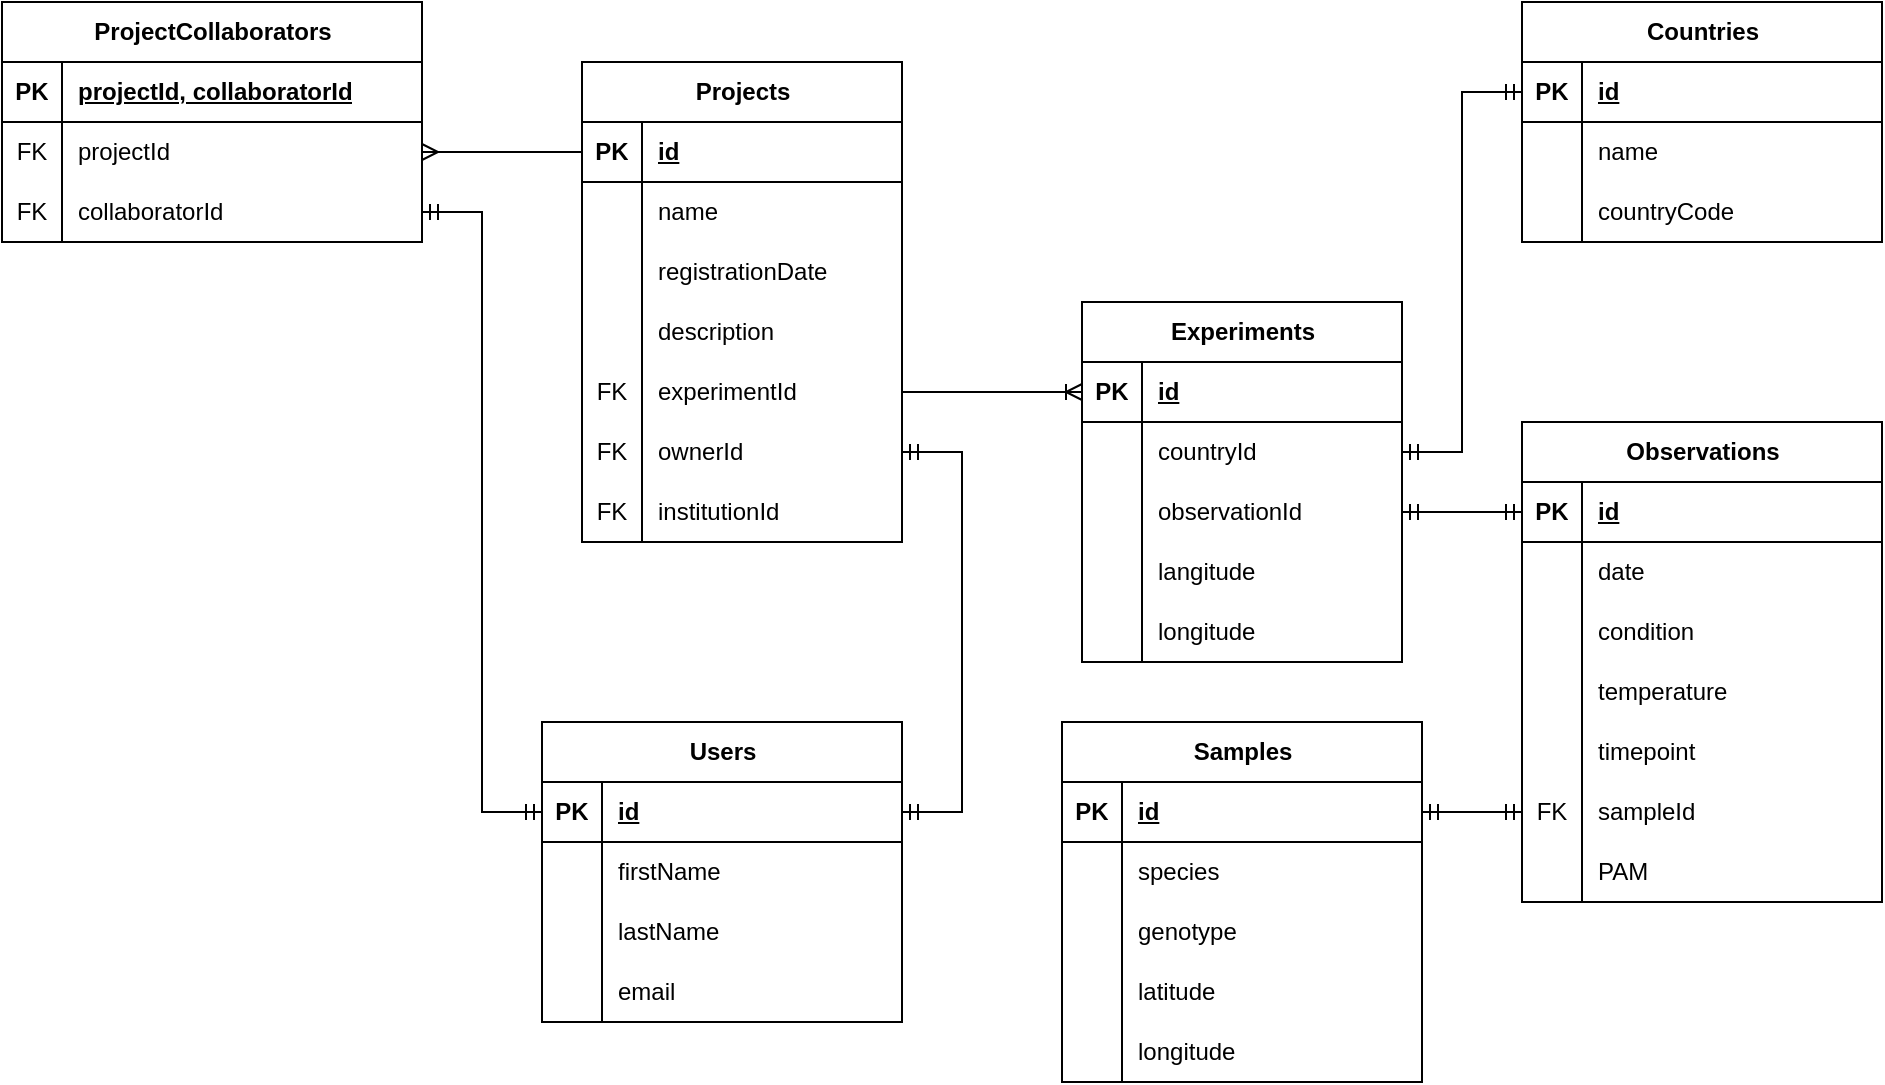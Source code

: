<mxfile version="22.1.11" type="github">
  <diagram name="Page-1" id="2ca16b54-16f6-2749-3443-fa8db7711227">
    <mxGraphModel dx="2074" dy="1998" grid="1" gridSize="10" guides="1" tooltips="1" connect="1" arrows="1" fold="1" page="1" pageScale="1" pageWidth="1100" pageHeight="850" background="none" math="0" shadow="0">
      <root>
        <mxCell id="0" />
        <mxCell id="1" parent="0" />
        <mxCell id="7ds3OJIZfUfaJm7loMcA-26" value="Users" style="shape=table;startSize=30;container=1;collapsible=1;childLayout=tableLayout;fixedRows=1;rowLines=0;fontStyle=1;align=center;resizeLast=1;html=1;flipH=1;" parent="1" vertex="1">
          <mxGeometry x="350" y="160" width="180" height="150" as="geometry" />
        </mxCell>
        <mxCell id="7ds3OJIZfUfaJm7loMcA-27" value="" style="shape=tableRow;horizontal=0;startSize=0;swimlaneHead=0;swimlaneBody=0;fillColor=none;collapsible=0;dropTarget=0;points=[[0,0.5],[1,0.5]];portConstraint=eastwest;top=0;left=0;right=0;bottom=1;" parent="7ds3OJIZfUfaJm7loMcA-26" vertex="1">
          <mxGeometry y="30" width="180" height="30" as="geometry" />
        </mxCell>
        <mxCell id="7ds3OJIZfUfaJm7loMcA-28" value="PK" style="shape=partialRectangle;connectable=0;fillColor=none;top=0;left=0;bottom=0;right=0;fontStyle=1;overflow=hidden;whiteSpace=wrap;html=1;" parent="7ds3OJIZfUfaJm7loMcA-27" vertex="1">
          <mxGeometry width="30" height="30" as="geometry">
            <mxRectangle width="30" height="30" as="alternateBounds" />
          </mxGeometry>
        </mxCell>
        <mxCell id="7ds3OJIZfUfaJm7loMcA-29" value="id" style="shape=partialRectangle;connectable=0;fillColor=none;top=0;left=0;bottom=0;right=0;align=left;spacingLeft=6;fontStyle=5;overflow=hidden;whiteSpace=wrap;html=1;" parent="7ds3OJIZfUfaJm7loMcA-27" vertex="1">
          <mxGeometry x="30" width="150" height="30" as="geometry">
            <mxRectangle width="150" height="30" as="alternateBounds" />
          </mxGeometry>
        </mxCell>
        <mxCell id="7ds3OJIZfUfaJm7loMcA-30" value="" style="shape=tableRow;horizontal=0;startSize=0;swimlaneHead=0;swimlaneBody=0;fillColor=none;collapsible=0;dropTarget=0;points=[[0,0.5],[1,0.5]];portConstraint=eastwest;top=0;left=0;right=0;bottom=0;" parent="7ds3OJIZfUfaJm7loMcA-26" vertex="1">
          <mxGeometry y="60" width="180" height="30" as="geometry" />
        </mxCell>
        <mxCell id="7ds3OJIZfUfaJm7loMcA-31" value="" style="shape=partialRectangle;connectable=0;fillColor=none;top=0;left=0;bottom=0;right=0;editable=1;overflow=hidden;whiteSpace=wrap;html=1;" parent="7ds3OJIZfUfaJm7loMcA-30" vertex="1">
          <mxGeometry width="30" height="30" as="geometry">
            <mxRectangle width="30" height="30" as="alternateBounds" />
          </mxGeometry>
        </mxCell>
        <mxCell id="7ds3OJIZfUfaJm7loMcA-32" value="firstName" style="shape=partialRectangle;connectable=0;fillColor=none;top=0;left=0;bottom=0;right=0;align=left;spacingLeft=6;overflow=hidden;whiteSpace=wrap;html=1;" parent="7ds3OJIZfUfaJm7loMcA-30" vertex="1">
          <mxGeometry x="30" width="150" height="30" as="geometry">
            <mxRectangle width="150" height="30" as="alternateBounds" />
          </mxGeometry>
        </mxCell>
        <mxCell id="7ds3OJIZfUfaJm7loMcA-33" value="" style="shape=tableRow;horizontal=0;startSize=0;swimlaneHead=0;swimlaneBody=0;fillColor=none;collapsible=0;dropTarget=0;points=[[0,0.5],[1,0.5]];portConstraint=eastwest;top=0;left=0;right=0;bottom=0;" parent="7ds3OJIZfUfaJm7loMcA-26" vertex="1">
          <mxGeometry y="90" width="180" height="30" as="geometry" />
        </mxCell>
        <mxCell id="7ds3OJIZfUfaJm7loMcA-34" value="" style="shape=partialRectangle;connectable=0;fillColor=none;top=0;left=0;bottom=0;right=0;editable=1;overflow=hidden;whiteSpace=wrap;html=1;" parent="7ds3OJIZfUfaJm7loMcA-33" vertex="1">
          <mxGeometry width="30" height="30" as="geometry">
            <mxRectangle width="30" height="30" as="alternateBounds" />
          </mxGeometry>
        </mxCell>
        <mxCell id="7ds3OJIZfUfaJm7loMcA-35" value="lastName" style="shape=partialRectangle;connectable=0;fillColor=none;top=0;left=0;bottom=0;right=0;align=left;spacingLeft=6;overflow=hidden;whiteSpace=wrap;html=1;" parent="7ds3OJIZfUfaJm7loMcA-33" vertex="1">
          <mxGeometry x="30" width="150" height="30" as="geometry">
            <mxRectangle width="150" height="30" as="alternateBounds" />
          </mxGeometry>
        </mxCell>
        <mxCell id="7ds3OJIZfUfaJm7loMcA-36" value="" style="shape=tableRow;horizontal=0;startSize=0;swimlaneHead=0;swimlaneBody=0;fillColor=none;collapsible=0;dropTarget=0;points=[[0,0.5],[1,0.5]];portConstraint=eastwest;top=0;left=0;right=0;bottom=0;" parent="7ds3OJIZfUfaJm7loMcA-26" vertex="1">
          <mxGeometry y="120" width="180" height="30" as="geometry" />
        </mxCell>
        <mxCell id="7ds3OJIZfUfaJm7loMcA-37" value="" style="shape=partialRectangle;connectable=0;fillColor=none;top=0;left=0;bottom=0;right=0;editable=1;overflow=hidden;whiteSpace=wrap;html=1;" parent="7ds3OJIZfUfaJm7loMcA-36" vertex="1">
          <mxGeometry width="30" height="30" as="geometry">
            <mxRectangle width="30" height="30" as="alternateBounds" />
          </mxGeometry>
        </mxCell>
        <mxCell id="7ds3OJIZfUfaJm7loMcA-38" value="email" style="shape=partialRectangle;connectable=0;fillColor=none;top=0;left=0;bottom=0;right=0;align=left;spacingLeft=6;overflow=hidden;whiteSpace=wrap;html=1;" parent="7ds3OJIZfUfaJm7loMcA-36" vertex="1">
          <mxGeometry x="30" width="150" height="30" as="geometry">
            <mxRectangle width="150" height="30" as="alternateBounds" />
          </mxGeometry>
        </mxCell>
        <mxCell id="7ds3OJIZfUfaJm7loMcA-55" value="Projects" style="shape=table;startSize=30;container=1;collapsible=1;childLayout=tableLayout;fixedRows=1;rowLines=0;fontStyle=1;align=center;resizeLast=1;html=1;flipH=1;" parent="1" vertex="1">
          <mxGeometry x="370" y="-170" width="160" height="240" as="geometry" />
        </mxCell>
        <mxCell id="7ds3OJIZfUfaJm7loMcA-56" value="" style="shape=tableRow;horizontal=0;startSize=0;swimlaneHead=0;swimlaneBody=0;fillColor=none;collapsible=0;dropTarget=0;points=[[0,0.5],[1,0.5]];portConstraint=eastwest;top=0;left=0;right=0;bottom=1;" parent="7ds3OJIZfUfaJm7loMcA-55" vertex="1">
          <mxGeometry y="30" width="160" height="30" as="geometry" />
        </mxCell>
        <mxCell id="7ds3OJIZfUfaJm7loMcA-57" value="PK" style="shape=partialRectangle;connectable=0;fillColor=none;top=0;left=0;bottom=0;right=0;fontStyle=1;overflow=hidden;whiteSpace=wrap;html=1;" parent="7ds3OJIZfUfaJm7loMcA-56" vertex="1">
          <mxGeometry width="30" height="30" as="geometry">
            <mxRectangle width="30" height="30" as="alternateBounds" />
          </mxGeometry>
        </mxCell>
        <mxCell id="7ds3OJIZfUfaJm7loMcA-58" value="id" style="shape=partialRectangle;connectable=0;fillColor=none;top=0;left=0;bottom=0;right=0;align=left;spacingLeft=6;fontStyle=5;overflow=hidden;whiteSpace=wrap;html=1;" parent="7ds3OJIZfUfaJm7loMcA-56" vertex="1">
          <mxGeometry x="30" width="130" height="30" as="geometry">
            <mxRectangle width="130" height="30" as="alternateBounds" />
          </mxGeometry>
        </mxCell>
        <mxCell id="7ds3OJIZfUfaJm7loMcA-59" value="" style="shape=tableRow;horizontal=0;startSize=0;swimlaneHead=0;swimlaneBody=0;fillColor=none;collapsible=0;dropTarget=0;points=[[0,0.5],[1,0.5]];portConstraint=eastwest;top=0;left=0;right=0;bottom=0;" parent="7ds3OJIZfUfaJm7loMcA-55" vertex="1">
          <mxGeometry y="60" width="160" height="30" as="geometry" />
        </mxCell>
        <mxCell id="7ds3OJIZfUfaJm7loMcA-60" value="" style="shape=partialRectangle;connectable=0;fillColor=none;top=0;left=0;bottom=0;right=0;editable=1;overflow=hidden;whiteSpace=wrap;html=1;" parent="7ds3OJIZfUfaJm7loMcA-59" vertex="1">
          <mxGeometry width="30" height="30" as="geometry">
            <mxRectangle width="30" height="30" as="alternateBounds" />
          </mxGeometry>
        </mxCell>
        <mxCell id="7ds3OJIZfUfaJm7loMcA-61" value="name" style="shape=partialRectangle;connectable=0;fillColor=none;top=0;left=0;bottom=0;right=0;align=left;spacingLeft=6;overflow=hidden;whiteSpace=wrap;html=1;" parent="7ds3OJIZfUfaJm7loMcA-59" vertex="1">
          <mxGeometry x="30" width="130" height="30" as="geometry">
            <mxRectangle width="130" height="30" as="alternateBounds" />
          </mxGeometry>
        </mxCell>
        <mxCell id="7ds3OJIZfUfaJm7loMcA-62" value="" style="shape=tableRow;horizontal=0;startSize=0;swimlaneHead=0;swimlaneBody=0;fillColor=none;collapsible=0;dropTarget=0;points=[[0,0.5],[1,0.5]];portConstraint=eastwest;top=0;left=0;right=0;bottom=0;" parent="7ds3OJIZfUfaJm7loMcA-55" vertex="1">
          <mxGeometry y="90" width="160" height="30" as="geometry" />
        </mxCell>
        <mxCell id="7ds3OJIZfUfaJm7loMcA-63" value="" style="shape=partialRectangle;connectable=0;fillColor=none;top=0;left=0;bottom=0;right=0;editable=1;overflow=hidden;whiteSpace=wrap;html=1;" parent="7ds3OJIZfUfaJm7loMcA-62" vertex="1">
          <mxGeometry width="30" height="30" as="geometry">
            <mxRectangle width="30" height="30" as="alternateBounds" />
          </mxGeometry>
        </mxCell>
        <mxCell id="7ds3OJIZfUfaJm7loMcA-64" value="registrationDate" style="shape=partialRectangle;connectable=0;fillColor=none;top=0;left=0;bottom=0;right=0;align=left;spacingLeft=6;overflow=hidden;whiteSpace=wrap;html=1;" parent="7ds3OJIZfUfaJm7loMcA-62" vertex="1">
          <mxGeometry x="30" width="130" height="30" as="geometry">
            <mxRectangle width="130" height="30" as="alternateBounds" />
          </mxGeometry>
        </mxCell>
        <mxCell id="7ds3OJIZfUfaJm7loMcA-65" value="" style="shape=tableRow;horizontal=0;startSize=0;swimlaneHead=0;swimlaneBody=0;fillColor=none;collapsible=0;dropTarget=0;points=[[0,0.5],[1,0.5]];portConstraint=eastwest;top=0;left=0;right=0;bottom=0;" parent="7ds3OJIZfUfaJm7loMcA-55" vertex="1">
          <mxGeometry y="120" width="160" height="30" as="geometry" />
        </mxCell>
        <mxCell id="7ds3OJIZfUfaJm7loMcA-66" value="" style="shape=partialRectangle;connectable=0;fillColor=none;top=0;left=0;bottom=0;right=0;editable=1;overflow=hidden;whiteSpace=wrap;html=1;" parent="7ds3OJIZfUfaJm7loMcA-65" vertex="1">
          <mxGeometry width="30" height="30" as="geometry">
            <mxRectangle width="30" height="30" as="alternateBounds" />
          </mxGeometry>
        </mxCell>
        <mxCell id="7ds3OJIZfUfaJm7loMcA-67" value="description" style="shape=partialRectangle;connectable=0;fillColor=none;top=0;left=0;bottom=0;right=0;align=left;spacingLeft=6;overflow=hidden;whiteSpace=wrap;html=1;" parent="7ds3OJIZfUfaJm7loMcA-65" vertex="1">
          <mxGeometry x="30" width="130" height="30" as="geometry">
            <mxRectangle width="130" height="30" as="alternateBounds" />
          </mxGeometry>
        </mxCell>
        <mxCell id="7ds3OJIZfUfaJm7loMcA-103" value="" style="shape=tableRow;horizontal=0;startSize=0;swimlaneHead=0;swimlaneBody=0;fillColor=none;collapsible=0;dropTarget=0;points=[[0,0.5],[1,0.5]];portConstraint=eastwest;top=0;left=0;right=0;bottom=0;" parent="7ds3OJIZfUfaJm7loMcA-55" vertex="1">
          <mxGeometry y="150" width="160" height="30" as="geometry" />
        </mxCell>
        <mxCell id="7ds3OJIZfUfaJm7loMcA-104" value="FK" style="shape=partialRectangle;connectable=0;fillColor=none;top=0;left=0;bottom=0;right=0;editable=1;overflow=hidden;whiteSpace=wrap;html=1;" parent="7ds3OJIZfUfaJm7loMcA-103" vertex="1">
          <mxGeometry width="30" height="30" as="geometry">
            <mxRectangle width="30" height="30" as="alternateBounds" />
          </mxGeometry>
        </mxCell>
        <mxCell id="7ds3OJIZfUfaJm7loMcA-105" value="experimentId" style="shape=partialRectangle;connectable=0;fillColor=none;top=0;left=0;bottom=0;right=0;align=left;spacingLeft=6;overflow=hidden;whiteSpace=wrap;html=1;strokeColor=default;" parent="7ds3OJIZfUfaJm7loMcA-103" vertex="1">
          <mxGeometry x="30" width="130" height="30" as="geometry">
            <mxRectangle width="130" height="30" as="alternateBounds" />
          </mxGeometry>
        </mxCell>
        <mxCell id="7ds3OJIZfUfaJm7loMcA-71" value="" style="shape=tableRow;horizontal=0;startSize=0;swimlaneHead=0;swimlaneBody=0;fillColor=none;collapsible=0;dropTarget=0;points=[[0,0.5],[1,0.5]];portConstraint=eastwest;top=0;left=0;right=0;bottom=0;" parent="7ds3OJIZfUfaJm7loMcA-55" vertex="1">
          <mxGeometry y="180" width="160" height="30" as="geometry" />
        </mxCell>
        <mxCell id="7ds3OJIZfUfaJm7loMcA-72" value="FK" style="shape=partialRectangle;connectable=0;fillColor=none;top=0;left=0;bottom=0;right=0;editable=1;overflow=hidden;whiteSpace=wrap;html=1;" parent="7ds3OJIZfUfaJm7loMcA-71" vertex="1">
          <mxGeometry width="30" height="30" as="geometry">
            <mxRectangle width="30" height="30" as="alternateBounds" />
          </mxGeometry>
        </mxCell>
        <mxCell id="7ds3OJIZfUfaJm7loMcA-73" value="ownerId" style="shape=partialRectangle;connectable=0;fillColor=none;top=0;left=0;bottom=0;right=0;align=left;spacingLeft=6;overflow=hidden;whiteSpace=wrap;html=1;" parent="7ds3OJIZfUfaJm7loMcA-71" vertex="1">
          <mxGeometry x="30" width="130" height="30" as="geometry">
            <mxRectangle width="130" height="30" as="alternateBounds" />
          </mxGeometry>
        </mxCell>
        <mxCell id="7ds3OJIZfUfaJm7loMcA-68" value="" style="shape=tableRow;horizontal=0;startSize=0;swimlaneHead=0;swimlaneBody=0;fillColor=none;collapsible=0;dropTarget=0;points=[[0,0.5],[1,0.5]];portConstraint=eastwest;top=0;left=0;right=0;bottom=0;" parent="7ds3OJIZfUfaJm7loMcA-55" vertex="1">
          <mxGeometry y="210" width="160" height="30" as="geometry" />
        </mxCell>
        <mxCell id="7ds3OJIZfUfaJm7loMcA-69" value="FK" style="shape=partialRectangle;connectable=0;fillColor=none;top=0;left=0;bottom=0;right=0;editable=1;overflow=hidden;whiteSpace=wrap;html=1;" parent="7ds3OJIZfUfaJm7loMcA-68" vertex="1">
          <mxGeometry width="30" height="30" as="geometry">
            <mxRectangle width="30" height="30" as="alternateBounds" />
          </mxGeometry>
        </mxCell>
        <mxCell id="7ds3OJIZfUfaJm7loMcA-70" value="institutionId" style="shape=partialRectangle;connectable=0;fillColor=none;top=0;left=0;bottom=0;right=0;align=left;spacingLeft=6;overflow=hidden;whiteSpace=wrap;html=1;" parent="7ds3OJIZfUfaJm7loMcA-68" vertex="1">
          <mxGeometry x="30" width="130" height="30" as="geometry">
            <mxRectangle width="130" height="30" as="alternateBounds" />
          </mxGeometry>
        </mxCell>
        <mxCell id="7ds3OJIZfUfaJm7loMcA-90" value="Experiments" style="shape=table;startSize=30;container=1;collapsible=1;childLayout=tableLayout;fixedRows=1;rowLines=0;fontStyle=1;align=center;resizeLast=1;html=1;flipH=1;" parent="1" vertex="1">
          <mxGeometry x="620" y="-50" width="160" height="180" as="geometry" />
        </mxCell>
        <mxCell id="7ds3OJIZfUfaJm7loMcA-91" value="" style="shape=tableRow;horizontal=0;startSize=0;swimlaneHead=0;swimlaneBody=0;fillColor=none;collapsible=0;dropTarget=0;points=[[0,0.5],[1,0.5]];portConstraint=eastwest;top=0;left=0;right=0;bottom=1;" parent="7ds3OJIZfUfaJm7loMcA-90" vertex="1">
          <mxGeometry y="30" width="160" height="30" as="geometry" />
        </mxCell>
        <mxCell id="7ds3OJIZfUfaJm7loMcA-92" value="PK" style="shape=partialRectangle;connectable=0;fillColor=none;top=0;left=0;bottom=0;right=0;fontStyle=1;overflow=hidden;whiteSpace=wrap;html=1;" parent="7ds3OJIZfUfaJm7loMcA-91" vertex="1">
          <mxGeometry width="30" height="30" as="geometry">
            <mxRectangle width="30" height="30" as="alternateBounds" />
          </mxGeometry>
        </mxCell>
        <mxCell id="7ds3OJIZfUfaJm7loMcA-93" value="id" style="shape=partialRectangle;connectable=0;fillColor=none;top=0;left=0;bottom=0;right=0;align=left;spacingLeft=6;fontStyle=5;overflow=hidden;whiteSpace=wrap;html=1;" parent="7ds3OJIZfUfaJm7loMcA-91" vertex="1">
          <mxGeometry x="30" width="130" height="30" as="geometry">
            <mxRectangle width="130" height="30" as="alternateBounds" />
          </mxGeometry>
        </mxCell>
        <mxCell id="7ds3OJIZfUfaJm7loMcA-97" value="" style="shape=tableRow;horizontal=0;startSize=0;swimlaneHead=0;swimlaneBody=0;fillColor=none;collapsible=0;dropTarget=0;points=[[0,0.5],[1,0.5]];portConstraint=eastwest;top=0;left=0;right=0;bottom=0;" parent="7ds3OJIZfUfaJm7loMcA-90" vertex="1">
          <mxGeometry y="60" width="160" height="30" as="geometry" />
        </mxCell>
        <mxCell id="7ds3OJIZfUfaJm7loMcA-98" value="" style="shape=partialRectangle;connectable=0;fillColor=none;top=0;left=0;bottom=0;right=0;editable=1;overflow=hidden;whiteSpace=wrap;html=1;" parent="7ds3OJIZfUfaJm7loMcA-97" vertex="1">
          <mxGeometry width="30" height="30" as="geometry">
            <mxRectangle width="30" height="30" as="alternateBounds" />
          </mxGeometry>
        </mxCell>
        <mxCell id="7ds3OJIZfUfaJm7loMcA-99" value="countryId" style="shape=partialRectangle;connectable=0;fillColor=none;top=0;left=0;bottom=0;right=0;align=left;spacingLeft=6;overflow=hidden;whiteSpace=wrap;html=1;" parent="7ds3OJIZfUfaJm7loMcA-97" vertex="1">
          <mxGeometry x="30" width="130" height="30" as="geometry">
            <mxRectangle width="130" height="30" as="alternateBounds" />
          </mxGeometry>
        </mxCell>
        <mxCell id="7ds3OJIZfUfaJm7loMcA-100" value="" style="shape=tableRow;horizontal=0;startSize=0;swimlaneHead=0;swimlaneBody=0;fillColor=none;collapsible=0;dropTarget=0;points=[[0,0.5],[1,0.5]];portConstraint=eastwest;top=0;left=0;right=0;bottom=0;" parent="7ds3OJIZfUfaJm7loMcA-90" vertex="1">
          <mxGeometry y="90" width="160" height="30" as="geometry" />
        </mxCell>
        <mxCell id="7ds3OJIZfUfaJm7loMcA-101" value="" style="shape=partialRectangle;connectable=0;fillColor=none;top=0;left=0;bottom=0;right=0;editable=1;overflow=hidden;whiteSpace=wrap;html=1;" parent="7ds3OJIZfUfaJm7loMcA-100" vertex="1">
          <mxGeometry width="30" height="30" as="geometry">
            <mxRectangle width="30" height="30" as="alternateBounds" />
          </mxGeometry>
        </mxCell>
        <mxCell id="7ds3OJIZfUfaJm7loMcA-102" value="observationId" style="shape=partialRectangle;connectable=0;fillColor=none;top=0;left=0;bottom=0;right=0;align=left;spacingLeft=6;overflow=hidden;whiteSpace=wrap;html=1;" parent="7ds3OJIZfUfaJm7loMcA-100" vertex="1">
          <mxGeometry x="30" width="130" height="30" as="geometry">
            <mxRectangle width="130" height="30" as="alternateBounds" />
          </mxGeometry>
        </mxCell>
        <mxCell id="7ds3OJIZfUfaJm7loMcA-210" value="" style="shape=tableRow;horizontal=0;startSize=0;swimlaneHead=0;swimlaneBody=0;fillColor=none;collapsible=0;dropTarget=0;points=[[0,0.5],[1,0.5]];portConstraint=eastwest;top=0;left=0;right=0;bottom=0;" parent="7ds3OJIZfUfaJm7loMcA-90" vertex="1">
          <mxGeometry y="120" width="160" height="30" as="geometry" />
        </mxCell>
        <mxCell id="7ds3OJIZfUfaJm7loMcA-211" value="" style="shape=partialRectangle;connectable=0;fillColor=none;top=0;left=0;bottom=0;right=0;editable=1;overflow=hidden;whiteSpace=wrap;html=1;" parent="7ds3OJIZfUfaJm7loMcA-210" vertex="1">
          <mxGeometry width="30" height="30" as="geometry">
            <mxRectangle width="30" height="30" as="alternateBounds" />
          </mxGeometry>
        </mxCell>
        <mxCell id="7ds3OJIZfUfaJm7loMcA-212" value="langitude" style="shape=partialRectangle;connectable=0;fillColor=none;top=0;left=0;bottom=0;right=0;align=left;spacingLeft=6;overflow=hidden;whiteSpace=wrap;html=1;" parent="7ds3OJIZfUfaJm7loMcA-210" vertex="1">
          <mxGeometry x="30" width="130" height="30" as="geometry">
            <mxRectangle width="130" height="30" as="alternateBounds" />
          </mxGeometry>
        </mxCell>
        <mxCell id="7ds3OJIZfUfaJm7loMcA-213" value="" style="shape=tableRow;horizontal=0;startSize=0;swimlaneHead=0;swimlaneBody=0;fillColor=none;collapsible=0;dropTarget=0;points=[[0,0.5],[1,0.5]];portConstraint=eastwest;top=0;left=0;right=0;bottom=0;" parent="7ds3OJIZfUfaJm7loMcA-90" vertex="1">
          <mxGeometry y="150" width="160" height="30" as="geometry" />
        </mxCell>
        <mxCell id="7ds3OJIZfUfaJm7loMcA-214" value="" style="shape=partialRectangle;connectable=0;fillColor=none;top=0;left=0;bottom=0;right=0;editable=1;overflow=hidden;whiteSpace=wrap;html=1;" parent="7ds3OJIZfUfaJm7loMcA-213" vertex="1">
          <mxGeometry width="30" height="30" as="geometry">
            <mxRectangle width="30" height="30" as="alternateBounds" />
          </mxGeometry>
        </mxCell>
        <mxCell id="7ds3OJIZfUfaJm7loMcA-215" value="longitude" style="shape=partialRectangle;connectable=0;fillColor=none;top=0;left=0;bottom=0;right=0;align=left;spacingLeft=6;overflow=hidden;whiteSpace=wrap;html=1;" parent="7ds3OJIZfUfaJm7loMcA-213" vertex="1">
          <mxGeometry x="30" width="130" height="30" as="geometry">
            <mxRectangle width="130" height="30" as="alternateBounds" />
          </mxGeometry>
        </mxCell>
        <mxCell id="7ds3OJIZfUfaJm7loMcA-106" value="" style="edgeStyle=entityRelationEdgeStyle;fontSize=12;html=1;endArrow=ERoneToMany;rounded=0;" parent="1" source="7ds3OJIZfUfaJm7loMcA-103" target="7ds3OJIZfUfaJm7loMcA-91" edge="1">
          <mxGeometry width="100" height="100" relative="1" as="geometry">
            <mxPoint x="650" y="150" as="sourcePoint" />
            <mxPoint x="410" y="-20" as="targetPoint" />
            <Array as="points">
              <mxPoint x="470" y="-10" />
            </Array>
          </mxGeometry>
        </mxCell>
        <mxCell id="7ds3OJIZfUfaJm7loMcA-108" value="Observations" style="shape=table;startSize=30;container=1;collapsible=1;childLayout=tableLayout;fixedRows=1;rowLines=0;fontStyle=1;align=center;resizeLast=1;html=1;flipH=1;" parent="1" vertex="1">
          <mxGeometry x="840" y="10" width="180" height="240" as="geometry" />
        </mxCell>
        <mxCell id="7ds3OJIZfUfaJm7loMcA-109" value="" style="shape=tableRow;horizontal=0;startSize=0;swimlaneHead=0;swimlaneBody=0;fillColor=none;collapsible=0;dropTarget=0;points=[[0,0.5],[1,0.5]];portConstraint=eastwest;top=0;left=0;right=0;bottom=1;" parent="7ds3OJIZfUfaJm7loMcA-108" vertex="1">
          <mxGeometry y="30" width="180" height="30" as="geometry" />
        </mxCell>
        <mxCell id="7ds3OJIZfUfaJm7loMcA-110" value="PK" style="shape=partialRectangle;connectable=0;fillColor=none;top=0;left=0;bottom=0;right=0;fontStyle=1;overflow=hidden;whiteSpace=wrap;html=1;" parent="7ds3OJIZfUfaJm7loMcA-109" vertex="1">
          <mxGeometry width="30" height="30" as="geometry">
            <mxRectangle width="30" height="30" as="alternateBounds" />
          </mxGeometry>
        </mxCell>
        <mxCell id="7ds3OJIZfUfaJm7loMcA-111" value="id" style="shape=partialRectangle;connectable=0;fillColor=none;top=0;left=0;bottom=0;right=0;align=left;spacingLeft=6;fontStyle=5;overflow=hidden;whiteSpace=wrap;html=1;" parent="7ds3OJIZfUfaJm7loMcA-109" vertex="1">
          <mxGeometry x="30" width="150" height="30" as="geometry">
            <mxRectangle width="150" height="30" as="alternateBounds" />
          </mxGeometry>
        </mxCell>
        <mxCell id="7ds3OJIZfUfaJm7loMcA-112" value="" style="shape=tableRow;horizontal=0;startSize=0;swimlaneHead=0;swimlaneBody=0;fillColor=none;collapsible=0;dropTarget=0;points=[[0,0.5],[1,0.5]];portConstraint=eastwest;top=0;left=0;right=0;bottom=0;" parent="7ds3OJIZfUfaJm7loMcA-108" vertex="1">
          <mxGeometry y="60" width="180" height="30" as="geometry" />
        </mxCell>
        <mxCell id="7ds3OJIZfUfaJm7loMcA-113" value="" style="shape=partialRectangle;connectable=0;fillColor=none;top=0;left=0;bottom=0;right=0;editable=1;overflow=hidden;whiteSpace=wrap;html=1;" parent="7ds3OJIZfUfaJm7loMcA-112" vertex="1">
          <mxGeometry width="30" height="30" as="geometry">
            <mxRectangle width="30" height="30" as="alternateBounds" />
          </mxGeometry>
        </mxCell>
        <mxCell id="7ds3OJIZfUfaJm7loMcA-114" value="date" style="shape=partialRectangle;connectable=0;fillColor=none;top=0;left=0;bottom=0;right=0;align=left;spacingLeft=6;overflow=hidden;whiteSpace=wrap;html=1;" parent="7ds3OJIZfUfaJm7loMcA-112" vertex="1">
          <mxGeometry x="30" width="150" height="30" as="geometry">
            <mxRectangle width="150" height="30" as="alternateBounds" />
          </mxGeometry>
        </mxCell>
        <mxCell id="7ds3OJIZfUfaJm7loMcA-115" value="" style="shape=tableRow;horizontal=0;startSize=0;swimlaneHead=0;swimlaneBody=0;fillColor=none;collapsible=0;dropTarget=0;points=[[0,0.5],[1,0.5]];portConstraint=eastwest;top=0;left=0;right=0;bottom=0;" parent="7ds3OJIZfUfaJm7loMcA-108" vertex="1">
          <mxGeometry y="90" width="180" height="30" as="geometry" />
        </mxCell>
        <mxCell id="7ds3OJIZfUfaJm7loMcA-116" value="" style="shape=partialRectangle;connectable=0;fillColor=none;top=0;left=0;bottom=0;right=0;editable=1;overflow=hidden;whiteSpace=wrap;html=1;" parent="7ds3OJIZfUfaJm7loMcA-115" vertex="1">
          <mxGeometry width="30" height="30" as="geometry">
            <mxRectangle width="30" height="30" as="alternateBounds" />
          </mxGeometry>
        </mxCell>
        <mxCell id="7ds3OJIZfUfaJm7loMcA-117" value="condition" style="shape=partialRectangle;connectable=0;fillColor=none;top=0;left=0;bottom=0;right=0;align=left;spacingLeft=6;overflow=hidden;whiteSpace=wrap;html=1;" parent="7ds3OJIZfUfaJm7loMcA-115" vertex="1">
          <mxGeometry x="30" width="150" height="30" as="geometry">
            <mxRectangle width="150" height="30" as="alternateBounds" />
          </mxGeometry>
        </mxCell>
        <mxCell id="7ds3OJIZfUfaJm7loMcA-118" value="" style="shape=tableRow;horizontal=0;startSize=0;swimlaneHead=0;swimlaneBody=0;fillColor=none;collapsible=0;dropTarget=0;points=[[0,0.5],[1,0.5]];portConstraint=eastwest;top=0;left=0;right=0;bottom=0;" parent="7ds3OJIZfUfaJm7loMcA-108" vertex="1">
          <mxGeometry y="120" width="180" height="30" as="geometry" />
        </mxCell>
        <mxCell id="7ds3OJIZfUfaJm7loMcA-119" value="" style="shape=partialRectangle;connectable=0;fillColor=none;top=0;left=0;bottom=0;right=0;editable=1;overflow=hidden;whiteSpace=wrap;html=1;" parent="7ds3OJIZfUfaJm7loMcA-118" vertex="1">
          <mxGeometry width="30" height="30" as="geometry">
            <mxRectangle width="30" height="30" as="alternateBounds" />
          </mxGeometry>
        </mxCell>
        <mxCell id="7ds3OJIZfUfaJm7loMcA-120" value="temperature" style="shape=partialRectangle;connectable=0;fillColor=none;top=0;left=0;bottom=0;right=0;align=left;spacingLeft=6;overflow=hidden;whiteSpace=wrap;html=1;" parent="7ds3OJIZfUfaJm7loMcA-118" vertex="1">
          <mxGeometry x="30" width="150" height="30" as="geometry">
            <mxRectangle width="150" height="30" as="alternateBounds" />
          </mxGeometry>
        </mxCell>
        <mxCell id="7ds3OJIZfUfaJm7loMcA-121" value="" style="shape=tableRow;horizontal=0;startSize=0;swimlaneHead=0;swimlaneBody=0;fillColor=none;collapsible=0;dropTarget=0;points=[[0,0.5],[1,0.5]];portConstraint=eastwest;top=0;left=0;right=0;bottom=0;" parent="7ds3OJIZfUfaJm7loMcA-108" vertex="1">
          <mxGeometry y="150" width="180" height="30" as="geometry" />
        </mxCell>
        <mxCell id="7ds3OJIZfUfaJm7loMcA-122" value="" style="shape=partialRectangle;connectable=0;fillColor=none;top=0;left=0;bottom=0;right=0;editable=1;overflow=hidden;whiteSpace=wrap;html=1;" parent="7ds3OJIZfUfaJm7loMcA-121" vertex="1">
          <mxGeometry width="30" height="30" as="geometry">
            <mxRectangle width="30" height="30" as="alternateBounds" />
          </mxGeometry>
        </mxCell>
        <mxCell id="7ds3OJIZfUfaJm7loMcA-123" value="timepoint" style="shape=partialRectangle;connectable=0;fillColor=none;top=0;left=0;bottom=0;right=0;align=left;spacingLeft=6;overflow=hidden;whiteSpace=wrap;html=1;" parent="7ds3OJIZfUfaJm7loMcA-121" vertex="1">
          <mxGeometry x="30" width="150" height="30" as="geometry">
            <mxRectangle width="150" height="30" as="alternateBounds" />
          </mxGeometry>
        </mxCell>
        <mxCell id="7ds3OJIZfUfaJm7loMcA-124" value="" style="shape=tableRow;horizontal=0;startSize=0;swimlaneHead=0;swimlaneBody=0;fillColor=none;collapsible=0;dropTarget=0;points=[[0,0.5],[1,0.5]];portConstraint=eastwest;top=0;left=0;right=0;bottom=0;" parent="7ds3OJIZfUfaJm7loMcA-108" vertex="1">
          <mxGeometry y="180" width="180" height="30" as="geometry" />
        </mxCell>
        <mxCell id="7ds3OJIZfUfaJm7loMcA-125" value="FK" style="shape=partialRectangle;connectable=0;fillColor=none;top=0;left=0;bottom=0;right=0;editable=1;overflow=hidden;whiteSpace=wrap;html=1;" parent="7ds3OJIZfUfaJm7loMcA-124" vertex="1">
          <mxGeometry width="30" height="30" as="geometry">
            <mxRectangle width="30" height="30" as="alternateBounds" />
          </mxGeometry>
        </mxCell>
        <mxCell id="7ds3OJIZfUfaJm7loMcA-126" value="sampleId" style="shape=partialRectangle;connectable=0;fillColor=none;top=0;left=0;bottom=0;right=0;align=left;spacingLeft=6;overflow=hidden;whiteSpace=wrap;html=1;" parent="7ds3OJIZfUfaJm7loMcA-124" vertex="1">
          <mxGeometry x="30" width="150" height="30" as="geometry">
            <mxRectangle width="150" height="30" as="alternateBounds" />
          </mxGeometry>
        </mxCell>
        <mxCell id="7ds3OJIZfUfaJm7loMcA-163" value="" style="shape=tableRow;horizontal=0;startSize=0;swimlaneHead=0;swimlaneBody=0;fillColor=none;collapsible=0;dropTarget=0;points=[[0,0.5],[1,0.5]];portConstraint=eastwest;top=0;left=0;right=0;bottom=0;" parent="7ds3OJIZfUfaJm7loMcA-108" vertex="1">
          <mxGeometry y="210" width="180" height="30" as="geometry" />
        </mxCell>
        <mxCell id="7ds3OJIZfUfaJm7loMcA-164" value="" style="shape=partialRectangle;connectable=0;fillColor=none;top=0;left=0;bottom=0;right=0;editable=1;overflow=hidden;whiteSpace=wrap;html=1;" parent="7ds3OJIZfUfaJm7loMcA-163" vertex="1">
          <mxGeometry width="30" height="30" as="geometry">
            <mxRectangle width="30" height="30" as="alternateBounds" />
          </mxGeometry>
        </mxCell>
        <mxCell id="7ds3OJIZfUfaJm7loMcA-165" value="PAM" style="shape=partialRectangle;connectable=0;fillColor=none;top=0;left=0;bottom=0;right=0;align=left;spacingLeft=6;overflow=hidden;whiteSpace=wrap;html=1;" parent="7ds3OJIZfUfaJm7loMcA-163" vertex="1">
          <mxGeometry x="30" width="150" height="30" as="geometry">
            <mxRectangle width="150" height="30" as="alternateBounds" />
          </mxGeometry>
        </mxCell>
        <mxCell id="7ds3OJIZfUfaJm7loMcA-128" value="" style="edgeStyle=entityRelationEdgeStyle;fontSize=12;html=1;endArrow=ERmandOne;startArrow=ERmandOne;rounded=0;" parent="1" source="7ds3OJIZfUfaJm7loMcA-100" target="7ds3OJIZfUfaJm7loMcA-109" edge="1">
          <mxGeometry width="100" height="100" relative="1" as="geometry">
            <mxPoint x="850" y="220" as="sourcePoint" />
            <mxPoint x="750" y="120" as="targetPoint" />
          </mxGeometry>
        </mxCell>
        <mxCell id="7ds3OJIZfUfaJm7loMcA-129" value="" style="edgeStyle=entityRelationEdgeStyle;fontSize=12;html=1;endArrow=ERmandOne;startArrow=ERmandOne;rounded=0;" parent="1" source="7ds3OJIZfUfaJm7loMcA-27" target="7ds3OJIZfUfaJm7loMcA-71" edge="1">
          <mxGeometry width="100" height="100" relative="1" as="geometry">
            <mxPoint x="441.98" y="169" as="sourcePoint" />
            <mxPoint x="440" y="20" as="targetPoint" />
          </mxGeometry>
        </mxCell>
        <mxCell id="7ds3OJIZfUfaJm7loMcA-130" value="Countries" style="shape=table;startSize=30;container=1;collapsible=1;childLayout=tableLayout;fixedRows=1;rowLines=0;fontStyle=1;align=center;resizeLast=1;html=1;flipH=1;" parent="1" vertex="1">
          <mxGeometry x="840" y="-200" width="180" height="120" as="geometry" />
        </mxCell>
        <mxCell id="7ds3OJIZfUfaJm7loMcA-131" value="" style="shape=tableRow;horizontal=0;startSize=0;swimlaneHead=0;swimlaneBody=0;fillColor=none;collapsible=0;dropTarget=0;points=[[0,0.5],[1,0.5]];portConstraint=eastwest;top=0;left=0;right=0;bottom=1;" parent="7ds3OJIZfUfaJm7loMcA-130" vertex="1">
          <mxGeometry y="30" width="180" height="30" as="geometry" />
        </mxCell>
        <mxCell id="7ds3OJIZfUfaJm7loMcA-132" value="PK" style="shape=partialRectangle;connectable=0;fillColor=none;top=0;left=0;bottom=0;right=0;fontStyle=1;overflow=hidden;whiteSpace=wrap;html=1;" parent="7ds3OJIZfUfaJm7loMcA-131" vertex="1">
          <mxGeometry width="30" height="30" as="geometry">
            <mxRectangle width="30" height="30" as="alternateBounds" />
          </mxGeometry>
        </mxCell>
        <mxCell id="7ds3OJIZfUfaJm7loMcA-133" value="id" style="shape=partialRectangle;connectable=0;fillColor=none;top=0;left=0;bottom=0;right=0;align=left;spacingLeft=6;fontStyle=5;overflow=hidden;whiteSpace=wrap;html=1;" parent="7ds3OJIZfUfaJm7loMcA-131" vertex="1">
          <mxGeometry x="30" width="150" height="30" as="geometry">
            <mxRectangle width="150" height="30" as="alternateBounds" />
          </mxGeometry>
        </mxCell>
        <mxCell id="7ds3OJIZfUfaJm7loMcA-134" value="" style="shape=tableRow;horizontal=0;startSize=0;swimlaneHead=0;swimlaneBody=0;fillColor=none;collapsible=0;dropTarget=0;points=[[0,0.5],[1,0.5]];portConstraint=eastwest;top=0;left=0;right=0;bottom=0;" parent="7ds3OJIZfUfaJm7loMcA-130" vertex="1">
          <mxGeometry y="60" width="180" height="30" as="geometry" />
        </mxCell>
        <mxCell id="7ds3OJIZfUfaJm7loMcA-135" value="" style="shape=partialRectangle;connectable=0;fillColor=none;top=0;left=0;bottom=0;right=0;editable=1;overflow=hidden;whiteSpace=wrap;html=1;" parent="7ds3OJIZfUfaJm7loMcA-134" vertex="1">
          <mxGeometry width="30" height="30" as="geometry">
            <mxRectangle width="30" height="30" as="alternateBounds" />
          </mxGeometry>
        </mxCell>
        <mxCell id="7ds3OJIZfUfaJm7loMcA-136" value="name" style="shape=partialRectangle;connectable=0;fillColor=none;top=0;left=0;bottom=0;right=0;align=left;spacingLeft=6;overflow=hidden;whiteSpace=wrap;html=1;" parent="7ds3OJIZfUfaJm7loMcA-134" vertex="1">
          <mxGeometry x="30" width="150" height="30" as="geometry">
            <mxRectangle width="150" height="30" as="alternateBounds" />
          </mxGeometry>
        </mxCell>
        <mxCell id="7ds3OJIZfUfaJm7loMcA-137" value="" style="shape=tableRow;horizontal=0;startSize=0;swimlaneHead=0;swimlaneBody=0;fillColor=none;collapsible=0;dropTarget=0;points=[[0,0.5],[1,0.5]];portConstraint=eastwest;top=0;left=0;right=0;bottom=0;" parent="7ds3OJIZfUfaJm7loMcA-130" vertex="1">
          <mxGeometry y="90" width="180" height="30" as="geometry" />
        </mxCell>
        <mxCell id="7ds3OJIZfUfaJm7loMcA-138" value="" style="shape=partialRectangle;connectable=0;fillColor=none;top=0;left=0;bottom=0;right=0;editable=1;overflow=hidden;whiteSpace=wrap;html=1;" parent="7ds3OJIZfUfaJm7loMcA-137" vertex="1">
          <mxGeometry width="30" height="30" as="geometry">
            <mxRectangle width="30" height="30" as="alternateBounds" />
          </mxGeometry>
        </mxCell>
        <mxCell id="7ds3OJIZfUfaJm7loMcA-139" value="countryCode" style="shape=partialRectangle;connectable=0;fillColor=none;top=0;left=0;bottom=0;right=0;align=left;spacingLeft=6;overflow=hidden;whiteSpace=wrap;html=1;" parent="7ds3OJIZfUfaJm7loMcA-137" vertex="1">
          <mxGeometry x="30" width="150" height="30" as="geometry">
            <mxRectangle width="150" height="30" as="alternateBounds" />
          </mxGeometry>
        </mxCell>
        <mxCell id="7ds3OJIZfUfaJm7loMcA-143" value="" style="edgeStyle=entityRelationEdgeStyle;fontSize=12;html=1;endArrow=ERmandOne;startArrow=ERmandOne;rounded=0;" parent="1" source="7ds3OJIZfUfaJm7loMcA-97" target="7ds3OJIZfUfaJm7loMcA-131" edge="1">
          <mxGeometry width="100" height="100" relative="1" as="geometry">
            <mxPoint x="850" y="220" as="sourcePoint" />
            <mxPoint x="750" y="120" as="targetPoint" />
          </mxGeometry>
        </mxCell>
        <mxCell id="7ds3OJIZfUfaJm7loMcA-195" value="ProjectCollaborators" style="shape=table;startSize=30;container=1;collapsible=1;childLayout=tableLayout;fixedRows=1;rowLines=0;fontStyle=1;align=center;resizeLast=1;html=1;flipH=1;" parent="1" vertex="1">
          <mxGeometry x="80" y="-200" width="210" height="120" as="geometry" />
        </mxCell>
        <mxCell id="7ds3OJIZfUfaJm7loMcA-196" value="" style="shape=tableRow;horizontal=0;startSize=0;swimlaneHead=0;swimlaneBody=0;fillColor=none;collapsible=0;dropTarget=0;points=[[0,0.5],[1,0.5]];portConstraint=eastwest;top=0;left=0;right=0;bottom=1;" parent="7ds3OJIZfUfaJm7loMcA-195" vertex="1">
          <mxGeometry y="30" width="210" height="30" as="geometry" />
        </mxCell>
        <mxCell id="7ds3OJIZfUfaJm7loMcA-197" value="PK" style="shape=partialRectangle;connectable=0;fillColor=none;top=0;left=0;bottom=0;right=0;fontStyle=1;overflow=hidden;whiteSpace=wrap;html=1;" parent="7ds3OJIZfUfaJm7loMcA-196" vertex="1">
          <mxGeometry width="30" height="30" as="geometry">
            <mxRectangle width="30" height="30" as="alternateBounds" />
          </mxGeometry>
        </mxCell>
        <mxCell id="7ds3OJIZfUfaJm7loMcA-198" value="projectId, collaboratorId" style="shape=partialRectangle;connectable=0;fillColor=none;top=0;left=0;bottom=0;right=0;align=left;spacingLeft=6;fontStyle=5;overflow=hidden;whiteSpace=wrap;html=1;" parent="7ds3OJIZfUfaJm7loMcA-196" vertex="1">
          <mxGeometry x="30" width="180" height="30" as="geometry">
            <mxRectangle width="180" height="30" as="alternateBounds" />
          </mxGeometry>
        </mxCell>
        <mxCell id="7ds3OJIZfUfaJm7loMcA-199" value="" style="shape=tableRow;horizontal=0;startSize=0;swimlaneHead=0;swimlaneBody=0;fillColor=none;collapsible=0;dropTarget=0;points=[[0,0.5],[1,0.5]];portConstraint=eastwest;top=0;left=0;right=0;bottom=0;" parent="7ds3OJIZfUfaJm7loMcA-195" vertex="1">
          <mxGeometry y="60" width="210" height="30" as="geometry" />
        </mxCell>
        <mxCell id="7ds3OJIZfUfaJm7loMcA-200" value="FK" style="shape=partialRectangle;connectable=0;fillColor=none;top=0;left=0;bottom=0;right=0;editable=1;overflow=hidden;whiteSpace=wrap;html=1;" parent="7ds3OJIZfUfaJm7loMcA-199" vertex="1">
          <mxGeometry width="30" height="30" as="geometry">
            <mxRectangle width="30" height="30" as="alternateBounds" />
          </mxGeometry>
        </mxCell>
        <mxCell id="7ds3OJIZfUfaJm7loMcA-201" value="projectId" style="shape=partialRectangle;connectable=0;fillColor=none;top=0;left=0;bottom=0;right=0;align=left;spacingLeft=6;overflow=hidden;whiteSpace=wrap;html=1;" parent="7ds3OJIZfUfaJm7loMcA-199" vertex="1">
          <mxGeometry x="30" width="180" height="30" as="geometry">
            <mxRectangle width="180" height="30" as="alternateBounds" />
          </mxGeometry>
        </mxCell>
        <mxCell id="7ds3OJIZfUfaJm7loMcA-202" value="" style="shape=tableRow;horizontal=0;startSize=0;swimlaneHead=0;swimlaneBody=0;fillColor=none;collapsible=0;dropTarget=0;points=[[0,0.5],[1,0.5]];portConstraint=eastwest;top=0;left=0;right=0;bottom=0;" parent="7ds3OJIZfUfaJm7loMcA-195" vertex="1">
          <mxGeometry y="90" width="210" height="30" as="geometry" />
        </mxCell>
        <mxCell id="7ds3OJIZfUfaJm7loMcA-203" value="FK" style="shape=partialRectangle;connectable=0;fillColor=none;top=0;left=0;bottom=0;right=0;editable=1;overflow=hidden;whiteSpace=wrap;html=1;" parent="7ds3OJIZfUfaJm7loMcA-202" vertex="1">
          <mxGeometry width="30" height="30" as="geometry">
            <mxRectangle width="30" height="30" as="alternateBounds" />
          </mxGeometry>
        </mxCell>
        <mxCell id="7ds3OJIZfUfaJm7loMcA-204" value="collaboratorId" style="shape=partialRectangle;connectable=0;fillColor=none;top=0;left=0;bottom=0;right=0;align=left;spacingLeft=6;overflow=hidden;whiteSpace=wrap;html=1;" parent="7ds3OJIZfUfaJm7loMcA-202" vertex="1">
          <mxGeometry x="30" width="180" height="30" as="geometry">
            <mxRectangle width="180" height="30" as="alternateBounds" />
          </mxGeometry>
        </mxCell>
        <mxCell id="7ds3OJIZfUfaJm7loMcA-208" value="" style="edgeStyle=entityRelationEdgeStyle;fontSize=12;html=1;endArrow=ERmany;rounded=0;" parent="1" source="7ds3OJIZfUfaJm7loMcA-56" target="7ds3OJIZfUfaJm7loMcA-199" edge="1">
          <mxGeometry width="100" height="100" relative="1" as="geometry">
            <mxPoint x="70" y="-10" as="sourcePoint" />
            <mxPoint x="-30" y="-110" as="targetPoint" />
          </mxGeometry>
        </mxCell>
        <mxCell id="7ds3OJIZfUfaJm7loMcA-209" value="" style="edgeStyle=entityRelationEdgeStyle;fontSize=12;html=1;endArrow=ERmandOne;startArrow=ERmandOne;rounded=0;" parent="1" source="7ds3OJIZfUfaJm7loMcA-27" target="7ds3OJIZfUfaJm7loMcA-202" edge="1">
          <mxGeometry width="100" height="100" relative="1" as="geometry">
            <mxPoint x="570" y="20" as="sourcePoint" />
            <mxPoint x="540" y="-220" as="targetPoint" />
          </mxGeometry>
        </mxCell>
        <mxCell id="vA1G1fJQztr61J4RAa0A-2" value="Samples" style="shape=table;startSize=30;container=1;collapsible=1;childLayout=tableLayout;fixedRows=1;rowLines=0;fontStyle=1;align=center;resizeLast=1;html=1;" vertex="1" parent="1">
          <mxGeometry x="610" y="160" width="180" height="180" as="geometry" />
        </mxCell>
        <mxCell id="vA1G1fJQztr61J4RAa0A-3" value="" style="shape=tableRow;horizontal=0;startSize=0;swimlaneHead=0;swimlaneBody=0;fillColor=none;collapsible=0;dropTarget=0;points=[[0,0.5],[1,0.5]];portConstraint=eastwest;top=0;left=0;right=0;bottom=1;" vertex="1" parent="vA1G1fJQztr61J4RAa0A-2">
          <mxGeometry y="30" width="180" height="30" as="geometry" />
        </mxCell>
        <mxCell id="vA1G1fJQztr61J4RAa0A-4" value="PK" style="shape=partialRectangle;connectable=0;fillColor=none;top=0;left=0;bottom=0;right=0;fontStyle=1;overflow=hidden;whiteSpace=wrap;html=1;" vertex="1" parent="vA1G1fJQztr61J4RAa0A-3">
          <mxGeometry width="30" height="30" as="geometry">
            <mxRectangle width="30" height="30" as="alternateBounds" />
          </mxGeometry>
        </mxCell>
        <mxCell id="vA1G1fJQztr61J4RAa0A-5" value="id" style="shape=partialRectangle;connectable=0;fillColor=none;top=0;left=0;bottom=0;right=0;align=left;spacingLeft=6;fontStyle=5;overflow=hidden;whiteSpace=wrap;html=1;" vertex="1" parent="vA1G1fJQztr61J4RAa0A-3">
          <mxGeometry x="30" width="150" height="30" as="geometry">
            <mxRectangle width="150" height="30" as="alternateBounds" />
          </mxGeometry>
        </mxCell>
        <mxCell id="vA1G1fJQztr61J4RAa0A-6" value="" style="shape=tableRow;horizontal=0;startSize=0;swimlaneHead=0;swimlaneBody=0;fillColor=none;collapsible=0;dropTarget=0;points=[[0,0.5],[1,0.5]];portConstraint=eastwest;top=0;left=0;right=0;bottom=0;" vertex="1" parent="vA1G1fJQztr61J4RAa0A-2">
          <mxGeometry y="60" width="180" height="30" as="geometry" />
        </mxCell>
        <mxCell id="vA1G1fJQztr61J4RAa0A-7" value="" style="shape=partialRectangle;connectable=0;fillColor=none;top=0;left=0;bottom=0;right=0;editable=1;overflow=hidden;whiteSpace=wrap;html=1;" vertex="1" parent="vA1G1fJQztr61J4RAa0A-6">
          <mxGeometry width="30" height="30" as="geometry">
            <mxRectangle width="30" height="30" as="alternateBounds" />
          </mxGeometry>
        </mxCell>
        <mxCell id="vA1G1fJQztr61J4RAa0A-8" value="species" style="shape=partialRectangle;connectable=0;fillColor=none;top=0;left=0;bottom=0;right=0;align=left;spacingLeft=6;overflow=hidden;whiteSpace=wrap;html=1;" vertex="1" parent="vA1G1fJQztr61J4RAa0A-6">
          <mxGeometry x="30" width="150" height="30" as="geometry">
            <mxRectangle width="150" height="30" as="alternateBounds" />
          </mxGeometry>
        </mxCell>
        <mxCell id="vA1G1fJQztr61J4RAa0A-31" value="" style="shape=tableRow;horizontal=0;startSize=0;swimlaneHead=0;swimlaneBody=0;fillColor=none;collapsible=0;dropTarget=0;points=[[0,0.5],[1,0.5]];portConstraint=eastwest;top=0;left=0;right=0;bottom=0;" vertex="1" parent="vA1G1fJQztr61J4RAa0A-2">
          <mxGeometry y="90" width="180" height="30" as="geometry" />
        </mxCell>
        <mxCell id="vA1G1fJQztr61J4RAa0A-32" value="" style="shape=partialRectangle;connectable=0;fillColor=none;top=0;left=0;bottom=0;right=0;editable=1;overflow=hidden;whiteSpace=wrap;html=1;" vertex="1" parent="vA1G1fJQztr61J4RAa0A-31">
          <mxGeometry width="30" height="30" as="geometry">
            <mxRectangle width="30" height="30" as="alternateBounds" />
          </mxGeometry>
        </mxCell>
        <mxCell id="vA1G1fJQztr61J4RAa0A-33" value="genotype" style="shape=partialRectangle;connectable=0;fillColor=none;top=0;left=0;bottom=0;right=0;align=left;spacingLeft=6;overflow=hidden;whiteSpace=wrap;html=1;" vertex="1" parent="vA1G1fJQztr61J4RAa0A-31">
          <mxGeometry x="30" width="150" height="30" as="geometry">
            <mxRectangle width="150" height="30" as="alternateBounds" />
          </mxGeometry>
        </mxCell>
        <mxCell id="vA1G1fJQztr61J4RAa0A-9" value="" style="shape=tableRow;horizontal=0;startSize=0;swimlaneHead=0;swimlaneBody=0;fillColor=none;collapsible=0;dropTarget=0;points=[[0,0.5],[1,0.5]];portConstraint=eastwest;top=0;left=0;right=0;bottom=0;" vertex="1" parent="vA1G1fJQztr61J4RAa0A-2">
          <mxGeometry y="120" width="180" height="30" as="geometry" />
        </mxCell>
        <mxCell id="vA1G1fJQztr61J4RAa0A-10" value="" style="shape=partialRectangle;connectable=0;fillColor=none;top=0;left=0;bottom=0;right=0;editable=1;overflow=hidden;whiteSpace=wrap;html=1;" vertex="1" parent="vA1G1fJQztr61J4RAa0A-9">
          <mxGeometry width="30" height="30" as="geometry">
            <mxRectangle width="30" height="30" as="alternateBounds" />
          </mxGeometry>
        </mxCell>
        <mxCell id="vA1G1fJQztr61J4RAa0A-11" value="latitude" style="shape=partialRectangle;connectable=0;fillColor=none;top=0;left=0;bottom=0;right=0;align=left;spacingLeft=6;overflow=hidden;whiteSpace=wrap;html=1;" vertex="1" parent="vA1G1fJQztr61J4RAa0A-9">
          <mxGeometry x="30" width="150" height="30" as="geometry">
            <mxRectangle width="150" height="30" as="alternateBounds" />
          </mxGeometry>
        </mxCell>
        <mxCell id="vA1G1fJQztr61J4RAa0A-12" value="" style="shape=tableRow;horizontal=0;startSize=0;swimlaneHead=0;swimlaneBody=0;fillColor=none;collapsible=0;dropTarget=0;points=[[0,0.5],[1,0.5]];portConstraint=eastwest;top=0;left=0;right=0;bottom=0;" vertex="1" parent="vA1G1fJQztr61J4RAa0A-2">
          <mxGeometry y="150" width="180" height="30" as="geometry" />
        </mxCell>
        <mxCell id="vA1G1fJQztr61J4RAa0A-13" value="" style="shape=partialRectangle;connectable=0;fillColor=none;top=0;left=0;bottom=0;right=0;editable=1;overflow=hidden;whiteSpace=wrap;html=1;" vertex="1" parent="vA1G1fJQztr61J4RAa0A-12">
          <mxGeometry width="30" height="30" as="geometry">
            <mxRectangle width="30" height="30" as="alternateBounds" />
          </mxGeometry>
        </mxCell>
        <mxCell id="vA1G1fJQztr61J4RAa0A-14" value="longitude" style="shape=partialRectangle;connectable=0;fillColor=none;top=0;left=0;bottom=0;right=0;align=left;spacingLeft=6;overflow=hidden;whiteSpace=wrap;html=1;" vertex="1" parent="vA1G1fJQztr61J4RAa0A-12">
          <mxGeometry x="30" width="150" height="30" as="geometry">
            <mxRectangle width="150" height="30" as="alternateBounds" />
          </mxGeometry>
        </mxCell>
        <mxCell id="vA1G1fJQztr61J4RAa0A-34" value="" style="edgeStyle=entityRelationEdgeStyle;fontSize=12;html=1;endArrow=ERmandOne;startArrow=ERmandOne;rounded=0;" edge="1" parent="1" source="vA1G1fJQztr61J4RAa0A-3" target="7ds3OJIZfUfaJm7loMcA-124">
          <mxGeometry width="100" height="100" relative="1" as="geometry">
            <mxPoint x="790" y="65" as="sourcePoint" />
            <mxPoint x="850" y="65" as="targetPoint" />
          </mxGeometry>
        </mxCell>
      </root>
    </mxGraphModel>
  </diagram>
</mxfile>
